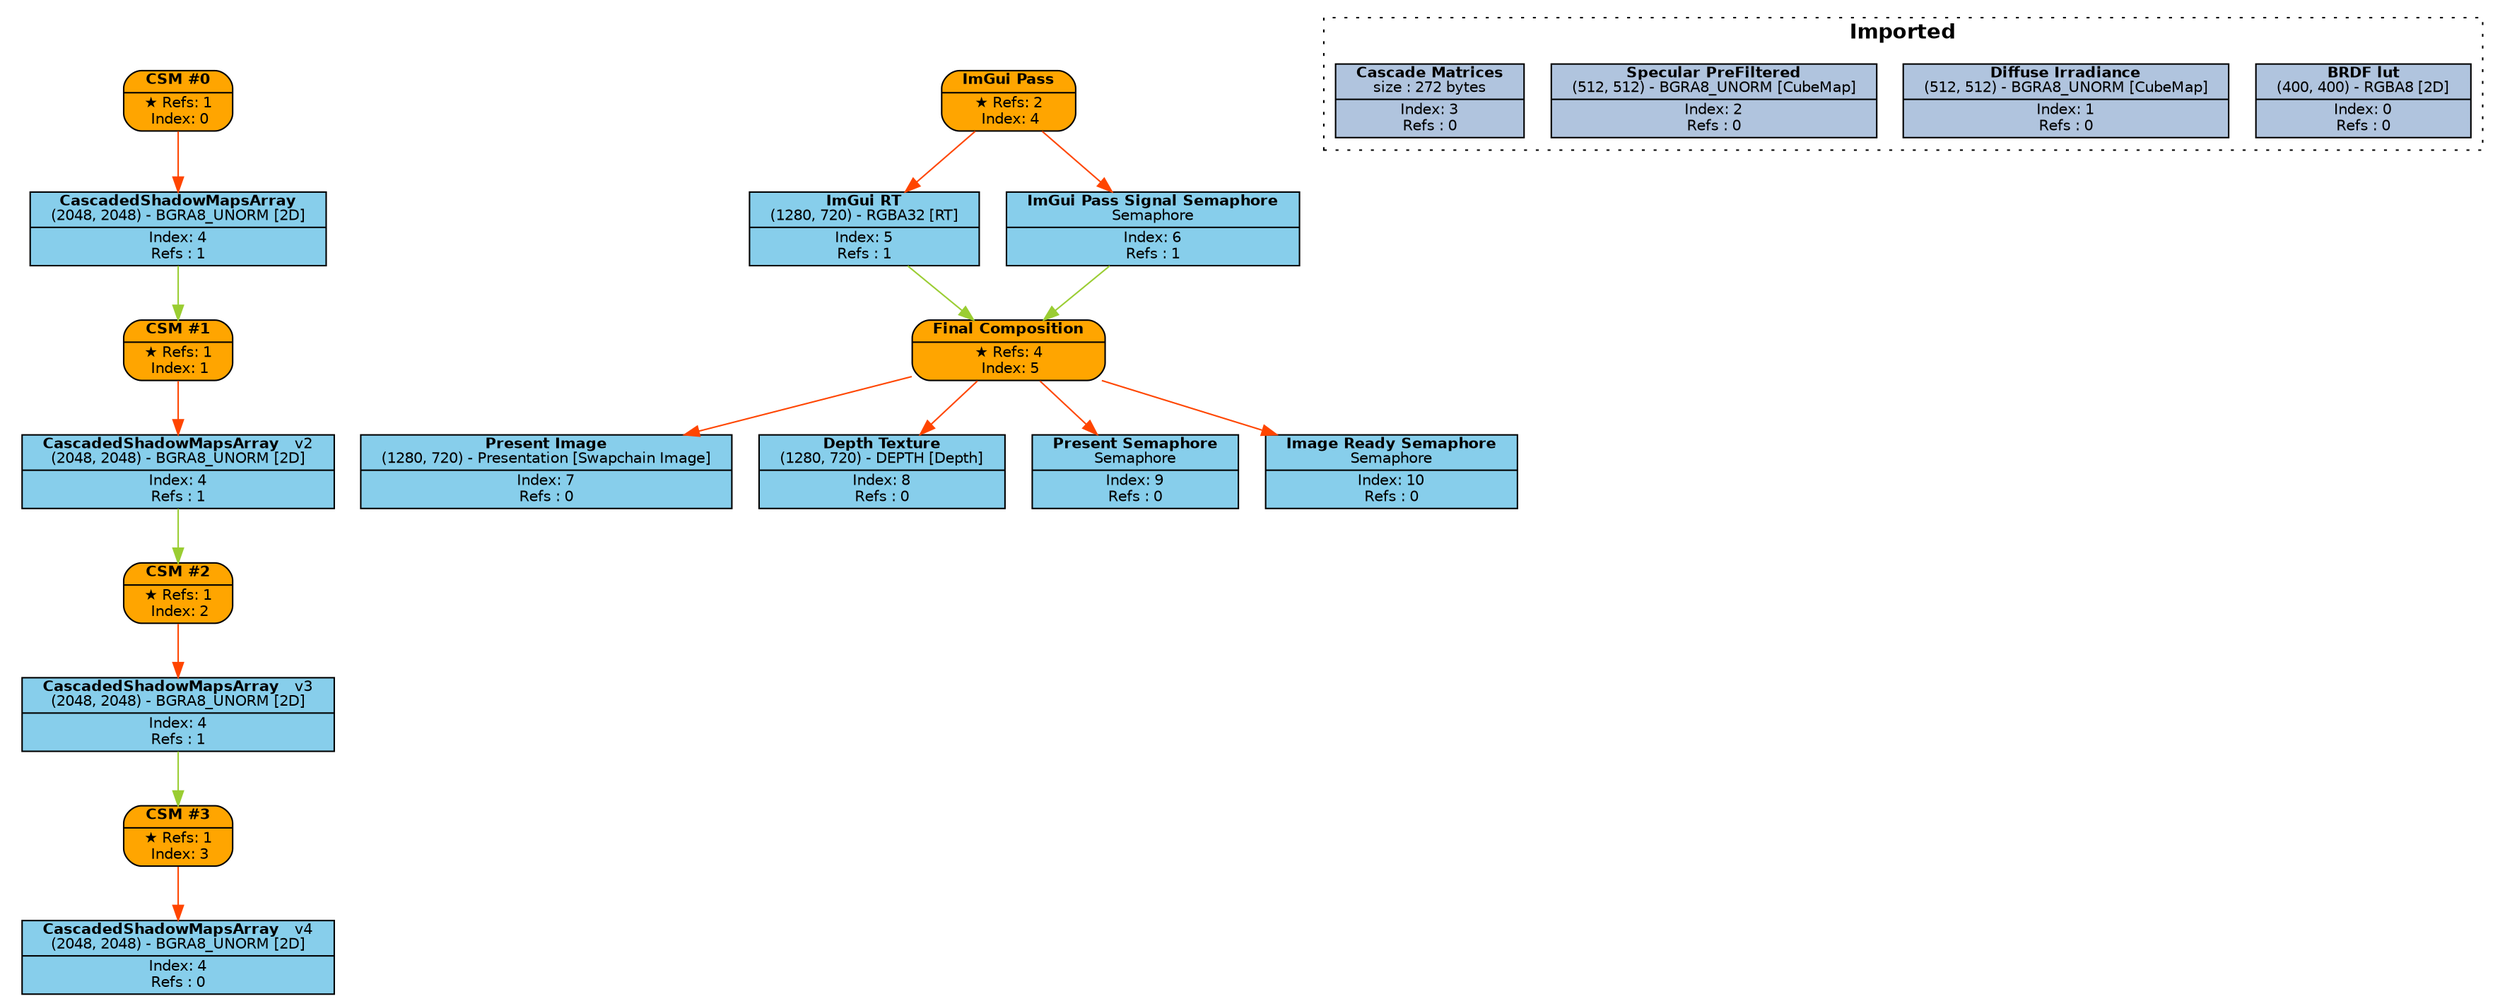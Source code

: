 digraph FrameGraph {
graph [style=invis, rankdir="TB" ordering=out, splines=spline]
node [shape=record, fontname="helvetica", fontsize=10, margin="0.2,0.03"]

P0 [label=<{ {<B>CSM #0</B>} | {&#x2605; Refs: 1<BR/> Index: 0} }> style="rounded,filled", fillcolor=orange]
P1 [label=<{ {<B>CSM #1</B>} | {&#x2605; Refs: 1<BR/> Index: 1} }> style="rounded,filled", fillcolor=orange]
P2 [label=<{ {<B>CSM #2</B>} | {&#x2605; Refs: 1<BR/> Index: 2} }> style="rounded,filled", fillcolor=orange]
P3 [label=<{ {<B>CSM #3</B>} | {&#x2605; Refs: 1<BR/> Index: 3} }> style="rounded,filled", fillcolor=orange]
P4 [label=<{ {<B>ImGui Pass</B>} | {&#x2605; Refs: 2<BR/> Index: 4} }> style="rounded,filled", fillcolor=orange]
P5 [label=<{ {<B>Final Composition</B>} | {&#x2605; Refs: 4<BR/> Index: 5} }> style="rounded,filled", fillcolor=orange]

R0_1 [label=<{ {<B>BRDF lut</B><BR/>(400, 400) - RGBA8 [2D]} | {Index: 0<BR/>Refs : 0} }> style=filled, fillcolor=lightsteelblue]
R1_1 [label=<{ {<B>Diffuse Irradiance</B><BR/>(512, 512) - BGRA8_UNORM [CubeMap]} | {Index: 1<BR/>Refs : 0} }> style=filled, fillcolor=lightsteelblue]
R2_1 [label=<{ {<B>Specular PreFiltered</B><BR/>(512, 512) - BGRA8_UNORM [CubeMap]} | {Index: 2<BR/>Refs : 0} }> style=filled, fillcolor=lightsteelblue]
R3_1 [label=<{ {<B>Cascade Matrices</B><BR/>size : 272 bytes} | {Index: 3<BR/>Refs : 0} }> style=filled, fillcolor=lightsteelblue]
R4_1 [label=<{ {<B>CascadedShadowMapsArray</B><BR/>(2048, 2048) - BGRA8_UNORM [2D]} | {Index: 4<BR/>Refs : 1} }> style=filled, fillcolor=skyblue]
R4_2 [label=<{ {<B>CascadedShadowMapsArray</B>   <FONT>v2</FONT><BR/>(2048, 2048) - BGRA8_UNORM [2D]} | {Index: 4<BR/>Refs : 1} }> style=filled, fillcolor=skyblue]
R4_3 [label=<{ {<B>CascadedShadowMapsArray</B>   <FONT>v3</FONT><BR/>(2048, 2048) - BGRA8_UNORM [2D]} | {Index: 4<BR/>Refs : 1} }> style=filled, fillcolor=skyblue]
R4_4 [label=<{ {<B>CascadedShadowMapsArray</B>   <FONT>v4</FONT><BR/>(2048, 2048) - BGRA8_UNORM [2D]} | {Index: 4<BR/>Refs : 0} }> style=filled, fillcolor=skyblue]
R5_1 [label=<{ {<B>ImGui RT</B><BR/>(1280, 720) - RGBA32 [RT]} | {Index: 5<BR/>Refs : 1} }> style=filled, fillcolor=skyblue]
R6_1 [label=<{ {<B>ImGui Pass Signal Semaphore</B><BR/>Semaphore} | {Index: 6<BR/>Refs : 1} }> style=filled, fillcolor=skyblue]
R7_1 [label=<{ {<B>Present Image</B><BR/>(1280, 720) - Presentation [Swapchain Image]} | {Index: 7<BR/>Refs : 0} }> style=filled, fillcolor=skyblue]
R8_1 [label=<{ {<B>Depth Texture</B><BR/>(1280, 720) - DEPTH [Depth]} | {Index: 8<BR/>Refs : 0} }> style=filled, fillcolor=skyblue]
R9_1 [label=<{ {<B>Present Semaphore</B><BR/>Semaphore} | {Index: 9<BR/>Refs : 0} }> style=filled, fillcolor=skyblue]
R10_1 [label=<{ {<B>Image Ready Semaphore</B><BR/>Semaphore} | {Index: 10<BR/>Refs : 0} }> style=filled, fillcolor=skyblue]

P0 -> { R4_1 } [color=orangered]
P1 -> { R4_2 } [color=orangered]
P2 -> { R4_3 } [color=orangered]
P3 -> { R4_4 } [color=orangered]
P4 -> { R5_1 R6_1 } [color=orangered]
P5 -> { R7_1 R8_1 R9_1 R10_1 } [color=orangered]

R0_1 -> { } [color=olivedrab3]
R1_1 -> { } [color=olivedrab3]
R2_1 -> { } [color=olivedrab3]
R3_1 -> { } [color=olivedrab3]
R4_1 -> { P1 } [color=olivedrab3]
R4_2 -> { P2 } [color=olivedrab3]
R4_3 -> { P3 } [color=olivedrab3]
R4_4 -> { } [color=olivedrab3]
R5_1 -> { P5 } [color=olivedrab3]
R6_1 -> { P5 } [color=olivedrab3]
R7_1 -> { } [color=olivedrab3]
R8_1 -> { } [color=olivedrab3]
R9_1 -> { } [color=olivedrab3]
R10_1 -> { } [color=olivedrab3]

subgraph cluster_0 {
P0 R4_1 
}
subgraph cluster_1 {
P1 
}
subgraph cluster_2 {
P2 
}
subgraph cluster_3 {
P3 
}
subgraph cluster_4 {
P4 R5_1 R6_1 
}
subgraph cluster_5 {
P5 R7_1 R8_1 R9_1 R10_1 
}

subgraph cluster_imported_resources {
graph [style=dotted, fontname="helvetica", label=< <B>Imported</B> >]
R0_1 R1_1 R2_1 R3_1 
}

}